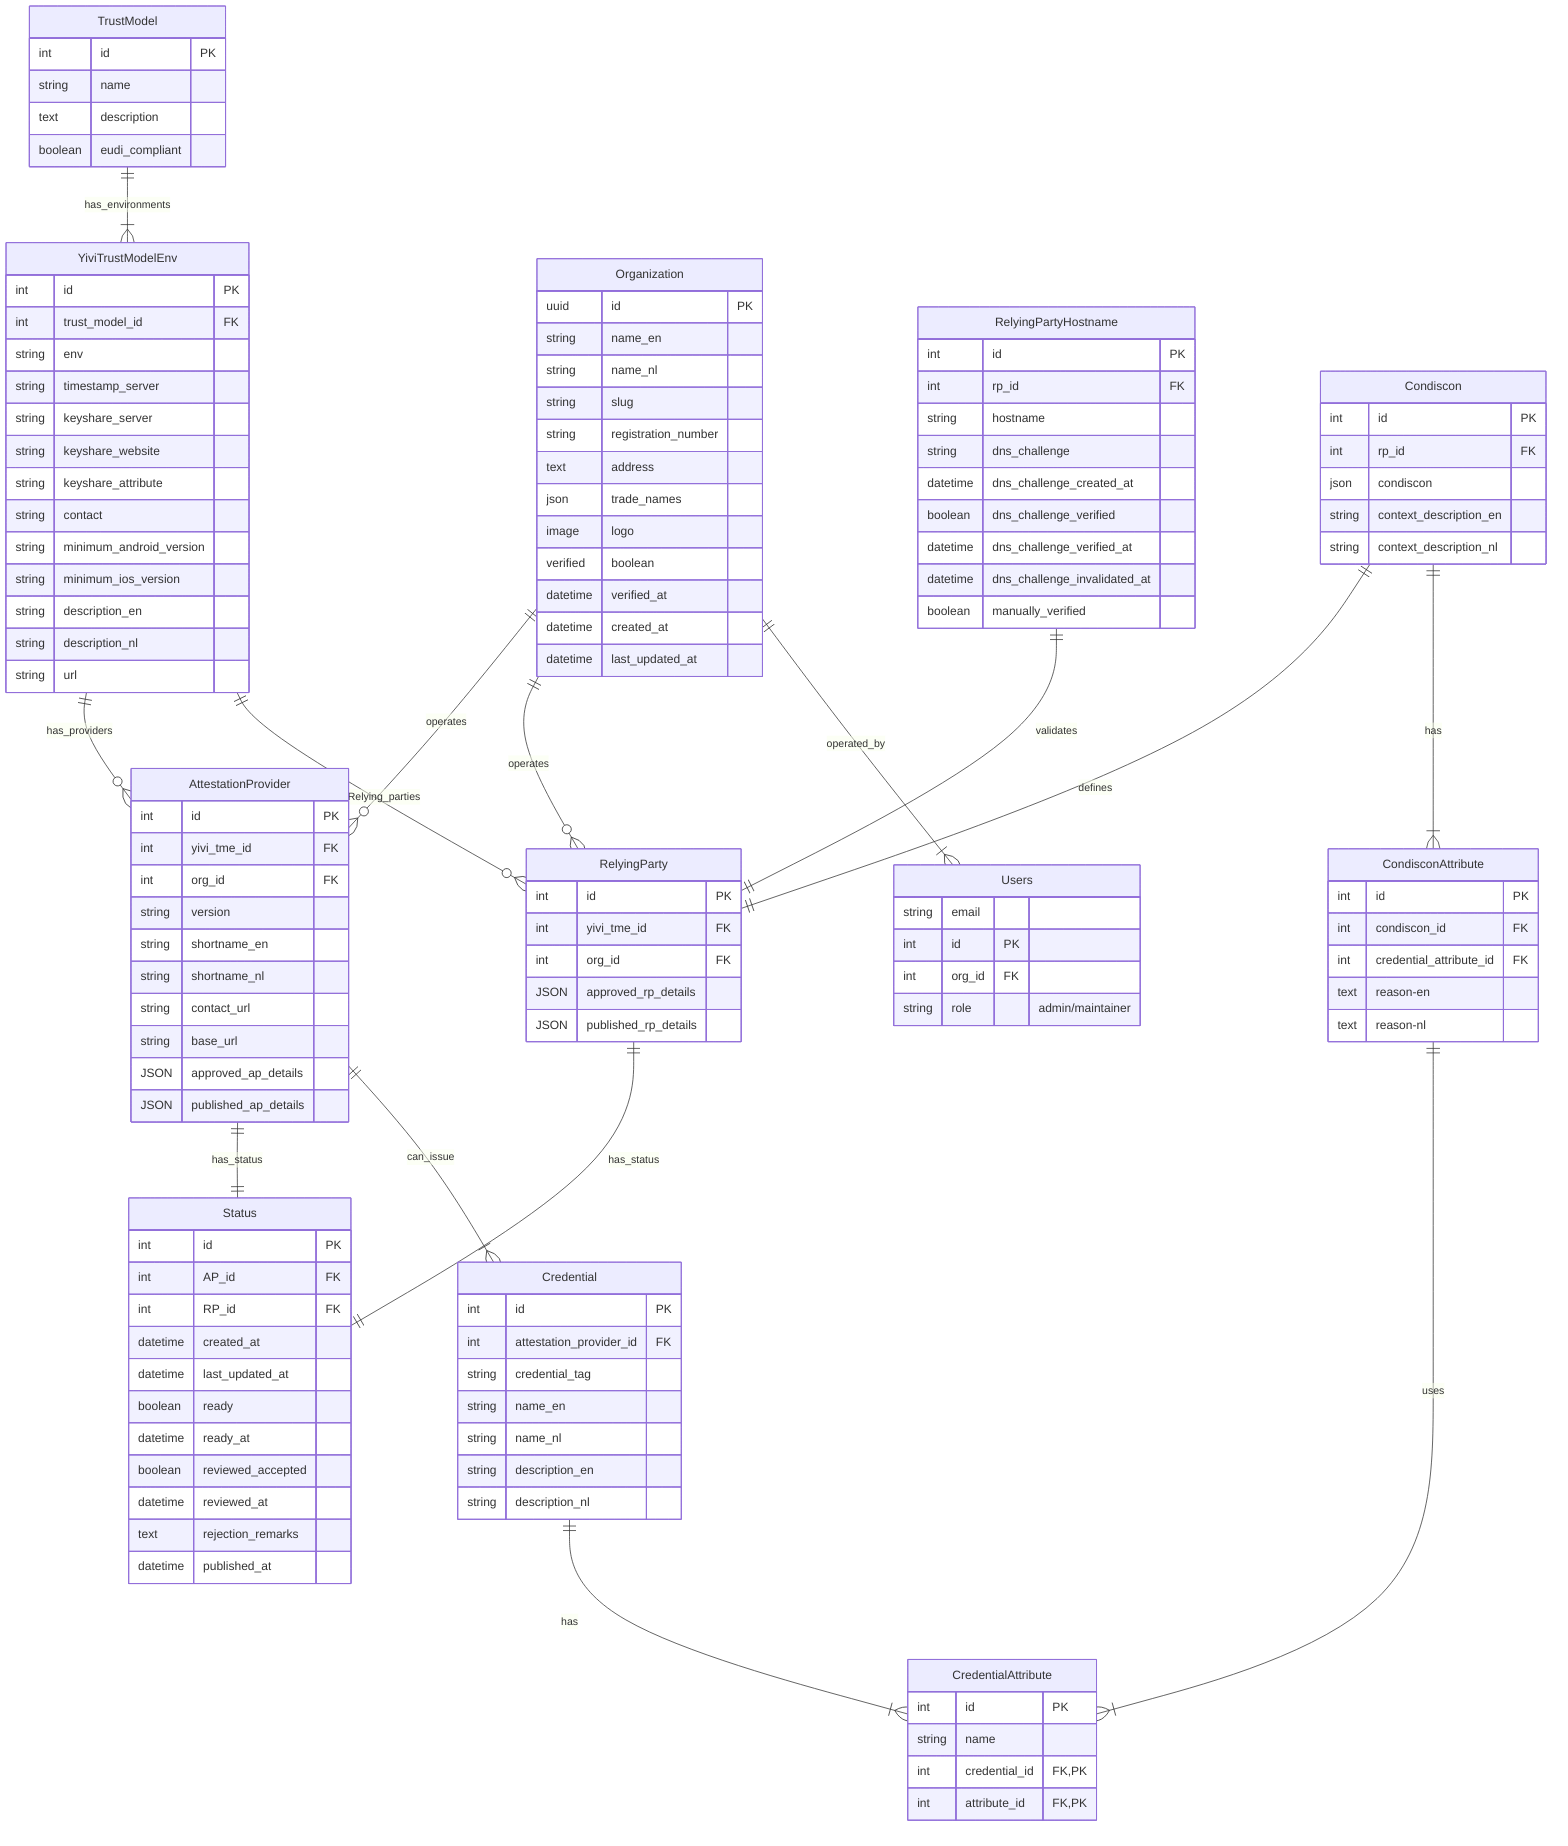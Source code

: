 erDiagram
    TrustModel ||--|{ YiviTrustModelEnv : "has_environments"
    YiviTrustModelEnv ||--o{ AttestationProvider : "has_providers"
    YiviTrustModelEnv ||--o{ RelyingParty : "has_Relying_parties"
    
    Organization ||--o{ AttestationProvider : "operates"
    Organization ||--o{ RelyingParty : "operates"
    Organization ||--|{ Users : "operated_by"
    
    AttestationProvider ||--|| Status : "has_status"
    RelyingParty ||--|| Status : "has_status"

                           
    RelyingPartyHostname ||--|| RelyingParty : "validates"
    
    Condiscon ||--|| RelyingParty : "defines"
    
    Condiscon ||--|{ CondisconAttribute : "has"
    CondisconAttribute ||--|{ CredentialAttribute : "uses"
    AttestationProvider ||--|{ Credential : "can_issue"
    Credential ||--|{ CredentialAttribute : "has"

    TrustModel {
        int id PK
        string name 
        text description
        boolean eudi_compliant
    }

    YiviTrustModelEnv {
        int id PK
        int trust_model_id FK
        string env
        string timestamp_server
        string keyshare_server
        string keyshare_website
        string keyshare_attribute
        string contact
        string minimum_android_version
        string minimum_ios_version
        string description_en
        string description_nl
        string url
    }
    
    AttestationProvider {
        int id PK
        int yivi_tme_id FK
        int org_id FK
        string version
        string shortname_en
        string shortname_nl
        string contact_url
        string base_url
        JSON approved_ap_details
        JSON published_ap_details
    }

    Credential {
        int id PK
        int attestation_provider_id FK
        string credential_tag
        string name_en
        string name_nl
        string description_en
        string description_nl
    }

    CredentialAttribute {
        int id PK
        string name
        int credential_id FK,PK
        int attribute_id FK,PK
    }

    CondisconAttribute {
        int id PK
        int condiscon_id FK
        int credential_attribute_id FK
        text reason-en
        text reason-nl

    }

    RelyingParty {
        int id PK
        int yivi_tme_id FK
        int org_id FK     
        JSON approved_rp_details
        JSON published_rp_details
    }

    Status {
        int id PK
        int AP_id FK
        int RP_id FK
        datetime created_at
        datetime last_updated_at
        boolean ready
        datetime ready_at
        boolean reviewed_accepted
        datetime reviewed_at
        text rejection_remarks
        datetime published_at
    }

    Organization {
        uuid id PK
        string name_en
        string name_nl
        string slug 
        string registration_number
        text address
        json trade_names
        image logo
        verified boolean
        datetime verified_at 
        datetime created_at
        datetime last_updated_at
    }

    Users {
        string email
        int id PK
        int org_id FK
        string role "admin/maintainer"
    }

    RelyingPartyHostname {
        int id PK
        int rp_id FK
        string hostname
        string dns_challenge
        datetime dns_challenge_created_at
        boolean dns_challenge_verified
        datetime dns_challenge_verified_at
        datetime dns_challenge_invalidated_at
        boolean manually_verified
    }

    Condiscon {
        int id PK
        int rp_id FK
        json condiscon
        string context_description_en
        string context_description_nl
    }